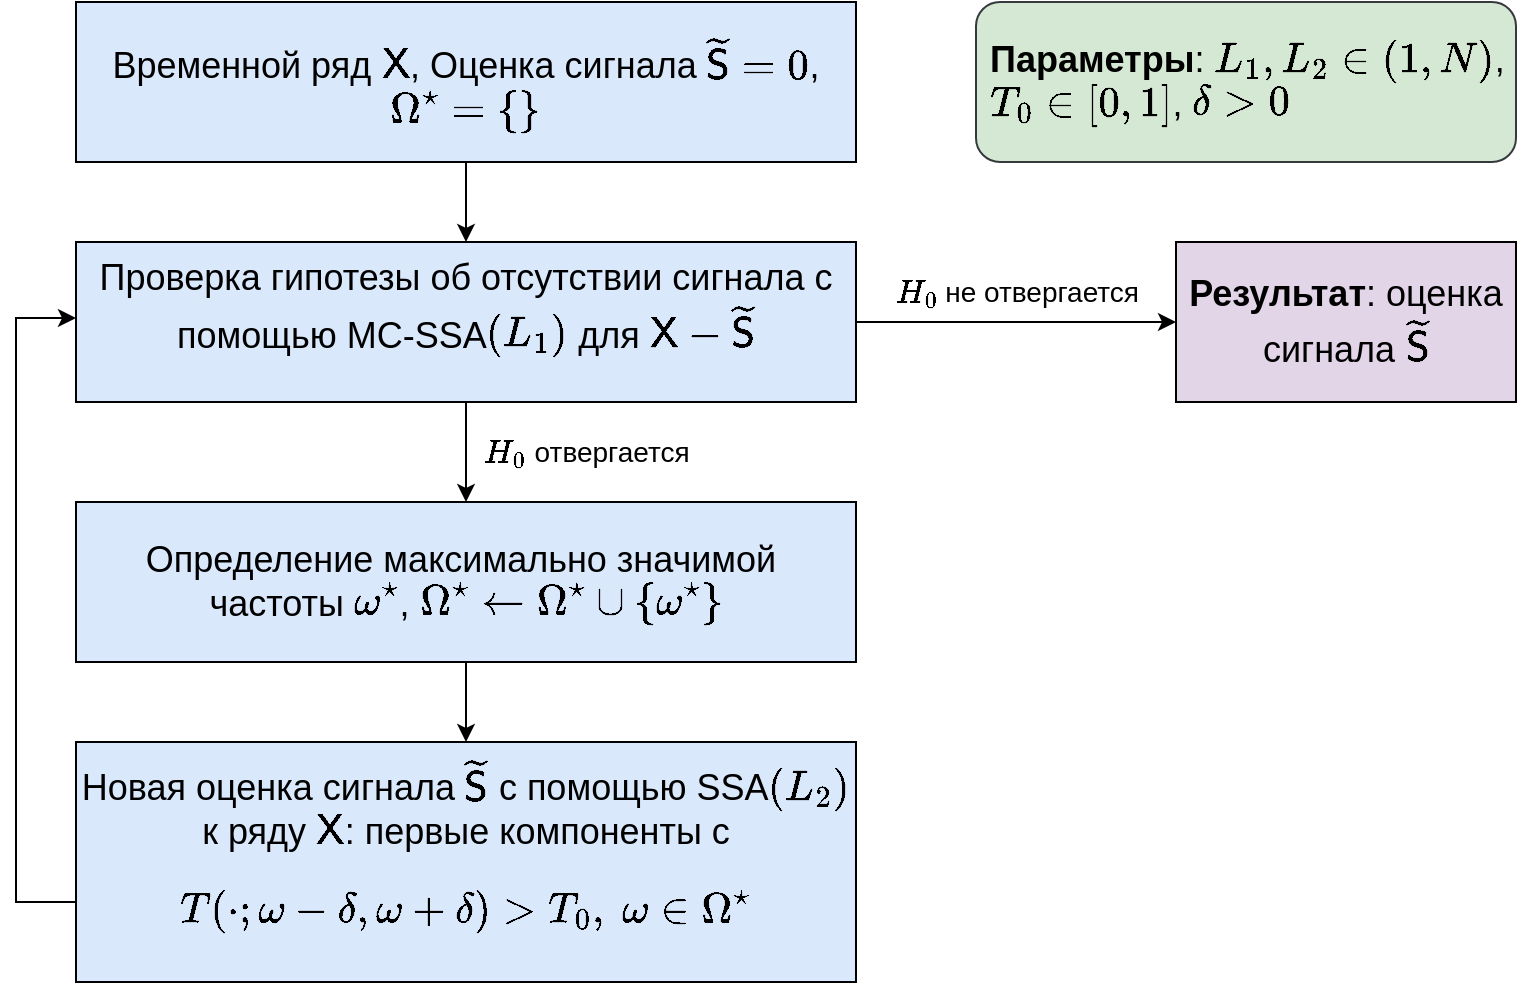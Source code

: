 <mxfile version="26.2.2">
  <diagram name="Page-1" id="2YBvvXClWsGukQMizWep">
    <mxGraphModel dx="1265" dy="858" grid="1" gridSize="10" guides="1" tooltips="1" connect="1" arrows="1" fold="1" page="1" pageScale="1" pageWidth="850" pageHeight="1100" math="1" shadow="0">
      <root>
        <mxCell id="0" />
        <mxCell id="1" parent="0" />
        <mxCell id="5HMmkszmsvIhnjPhtP4D-12" value="" style="edgeStyle=orthogonalEdgeStyle;rounded=0;orthogonalLoop=1;jettySize=auto;html=1;" parent="1" source="_jZCNcSZv8bQu8wCcKrz-1" target="_jZCNcSZv8bQu8wCcKrz-7" edge="1">
          <mxGeometry relative="1" as="geometry" />
        </mxCell>
        <mxCell id="_jZCNcSZv8bQu8wCcKrz-1" value="&lt;font style=&quot;font-size: 18px;&quot;&gt;Временной ряд `\mathsf{X}`, Оценка сигнала `\tilde{\mathsf{S}}=0`, `\Omega^\star=\{\}`&lt;/font&gt;" style="rounded=0;whiteSpace=wrap;html=1;fillColor=#DAE8FC;" parent="1" vertex="1">
          <mxGeometry x="170" y="30" width="390" height="80" as="geometry" />
        </mxCell>
        <mxCell id="5HMmkszmsvIhnjPhtP4D-3" value="" style="edgeStyle=orthogonalEdgeStyle;rounded=0;orthogonalLoop=1;jettySize=auto;html=1;" parent="1" source="_jZCNcSZv8bQu8wCcKrz-7" target="5HMmkszmsvIhnjPhtP4D-2" edge="1">
          <mxGeometry relative="1" as="geometry" />
        </mxCell>
        <mxCell id="5HMmkszmsvIhnjPhtP4D-8" value="" style="edgeStyle=orthogonalEdgeStyle;rounded=0;orthogonalLoop=1;jettySize=auto;html=1;" parent="1" source="_jZCNcSZv8bQu8wCcKrz-7" target="5HMmkszmsvIhnjPhtP4D-7" edge="1">
          <mxGeometry relative="1" as="geometry" />
        </mxCell>
        <mxCell id="_jZCNcSZv8bQu8wCcKrz-7" value="&lt;font style=&quot;font-size: 18px;&quot;&gt;Проверка гипотезы об отсутствии сигнала с помощью MC-SSA`(L_1)` для `\mathsf{X}-\tilde{\mathsf{S}}`&lt;br&gt;&lt;/font&gt;&lt;div&gt;&lt;br&gt;&lt;/div&gt;" style="rounded=0;whiteSpace=wrap;html=1;fillColor=#DAE8FC;" parent="1" vertex="1">
          <mxGeometry x="170" y="150" width="390" height="80" as="geometry" />
        </mxCell>
        <mxCell id="5HMmkszmsvIhnjPhtP4D-10" style="edgeStyle=orthogonalEdgeStyle;rounded=0;orthogonalLoop=1;jettySize=auto;html=1;exitX=0.008;exitY=0.43;exitDx=0;exitDy=0;exitPerimeter=0;" parent="1" source="_jZCNcSZv8bQu8wCcKrz-11" target="_jZCNcSZv8bQu8wCcKrz-7" edge="1">
          <mxGeometry relative="1" as="geometry">
            <mxPoint x="120" y="210" as="targetPoint" />
            <mxPoint x="200" y="580" as="sourcePoint" />
            <Array as="points">
              <mxPoint x="179" y="472" />
              <mxPoint x="179" y="480" />
              <mxPoint x="140" y="480" />
              <mxPoint x="140" y="188" />
            </Array>
          </mxGeometry>
        </mxCell>
        <mxCell id="_jZCNcSZv8bQu8wCcKrz-11" value="&lt;font style=&quot;font-size: 18px;&quot;&gt;Новая оценка сигнала `\tilde{\mathsf{S}}` с помощью SSA`(L_2)` к ряду `\mathsf{X}`: первые компоненты с $$T(\cdot; \omega - \delta, \omega + \delta)&amp;gt;T_0, \ \omega\in\Omega^\star$$&lt;/font&gt;" style="rounded=0;whiteSpace=wrap;html=1;fillColor=#DAE8FC;" parent="1" vertex="1">
          <mxGeometry x="170" y="400" width="390" height="120" as="geometry" />
        </mxCell>
        <mxCell id="5HMmkszmsvIhnjPhtP4D-2" value="&lt;font style=&quot;font-size: 18px;&quot;&gt;&lt;b&gt;Результат&lt;/b&gt;: оценка сигнала `\tilde{\mathsf{S}}`&lt;/font&gt;" style="whiteSpace=wrap;html=1;rounded=0;fillColor=#E1D5E7;" parent="1" vertex="1">
          <mxGeometry x="720" y="150" width="170" height="80" as="geometry" />
        </mxCell>
        <mxCell id="5HMmkszmsvIhnjPhtP4D-4" value="&lt;font style=&quot;font-size: 14px;&quot;&gt;`H_0` не отвергается&lt;/font&gt;" style="text;html=1;align=center;verticalAlign=middle;resizable=0;points=[];autosize=1;strokeColor=none;fillColor=none;" parent="1" vertex="1">
          <mxGeometry x="560" y="160" width="160" height="30" as="geometry" />
        </mxCell>
        <mxCell id="5HMmkszmsvIhnjPhtP4D-5" value="&lt;font style=&quot;font-size: 14px;&quot;&gt;`H_0` отвергается&lt;/font&gt;" style="text;html=1;align=center;verticalAlign=middle;resizable=0;points=[];autosize=1;strokeColor=none;fillColor=none;" parent="1" vertex="1">
          <mxGeometry x="355" y="240" width="140" height="30" as="geometry" />
        </mxCell>
        <mxCell id="5HMmkszmsvIhnjPhtP4D-9" value="" style="edgeStyle=orthogonalEdgeStyle;rounded=0;orthogonalLoop=1;jettySize=auto;html=1;" parent="1" source="5HMmkszmsvIhnjPhtP4D-7" target="_jZCNcSZv8bQu8wCcKrz-11" edge="1">
          <mxGeometry relative="1" as="geometry" />
        </mxCell>
        <mxCell id="5HMmkszmsvIhnjPhtP4D-7" value="&lt;font style=&quot;font-size: 18px;&quot;&gt;Определение максимально значимой&amp;nbsp; частоты `\omega^\star`, `Omega^\star\leftarrow\Omega^\star\cup\{\omega^\star\}`&lt;/font&gt;" style="whiteSpace=wrap;html=1;rounded=0;fillColor=#DAE8FC;" parent="1" vertex="1">
          <mxGeometry x="170" y="280" width="390" height="80" as="geometry" />
        </mxCell>
        <mxCell id="5HMmkszmsvIhnjPhtP4D-13" value="&lt;div style=&quot;&quot;&gt;&lt;span style=&quot;font-size: 18px; background-color: transparent; color: light-dark(rgb(0, 0, 0), rgb(255, 255, 255));&quot;&gt;&lt;b&gt;Параметры&lt;/b&gt;:&amp;nbsp;&lt;/span&gt;&lt;span style=&quot;background-color: transparent; color: light-dark(rgb(0, 0, 0), rgb(255, 255, 255)); font-size: 18px;&quot;&gt;`L_1,L_2\in(1, N)`,&amp;nbsp;&lt;/span&gt;&lt;span style=&quot;background-color: transparent; color: light-dark(rgb(0, 0, 0), rgb(255, 255, 255)); font-size: 18px;&quot;&gt;`T_0\in[0, 1]`,&amp;nbsp;&lt;/span&gt;&lt;span style=&quot;background-color: transparent; color: light-dark(rgb(0, 0, 0), rgb(255, 255, 255)); font-size: 18px;&quot;&gt;`\delta&amp;gt;0`&lt;/span&gt;&lt;/div&gt;" style="rounded=1;whiteSpace=wrap;html=1;align=left;fillColor=#D5E8D4;strokeColor=#36393d;fillStyle=auto;gradientColor=none;spacingLeft=5;" parent="1" vertex="1">
          <mxGeometry x="620" y="30" width="270" height="80" as="geometry" />
        </mxCell>
      </root>
    </mxGraphModel>
  </diagram>
</mxfile>
